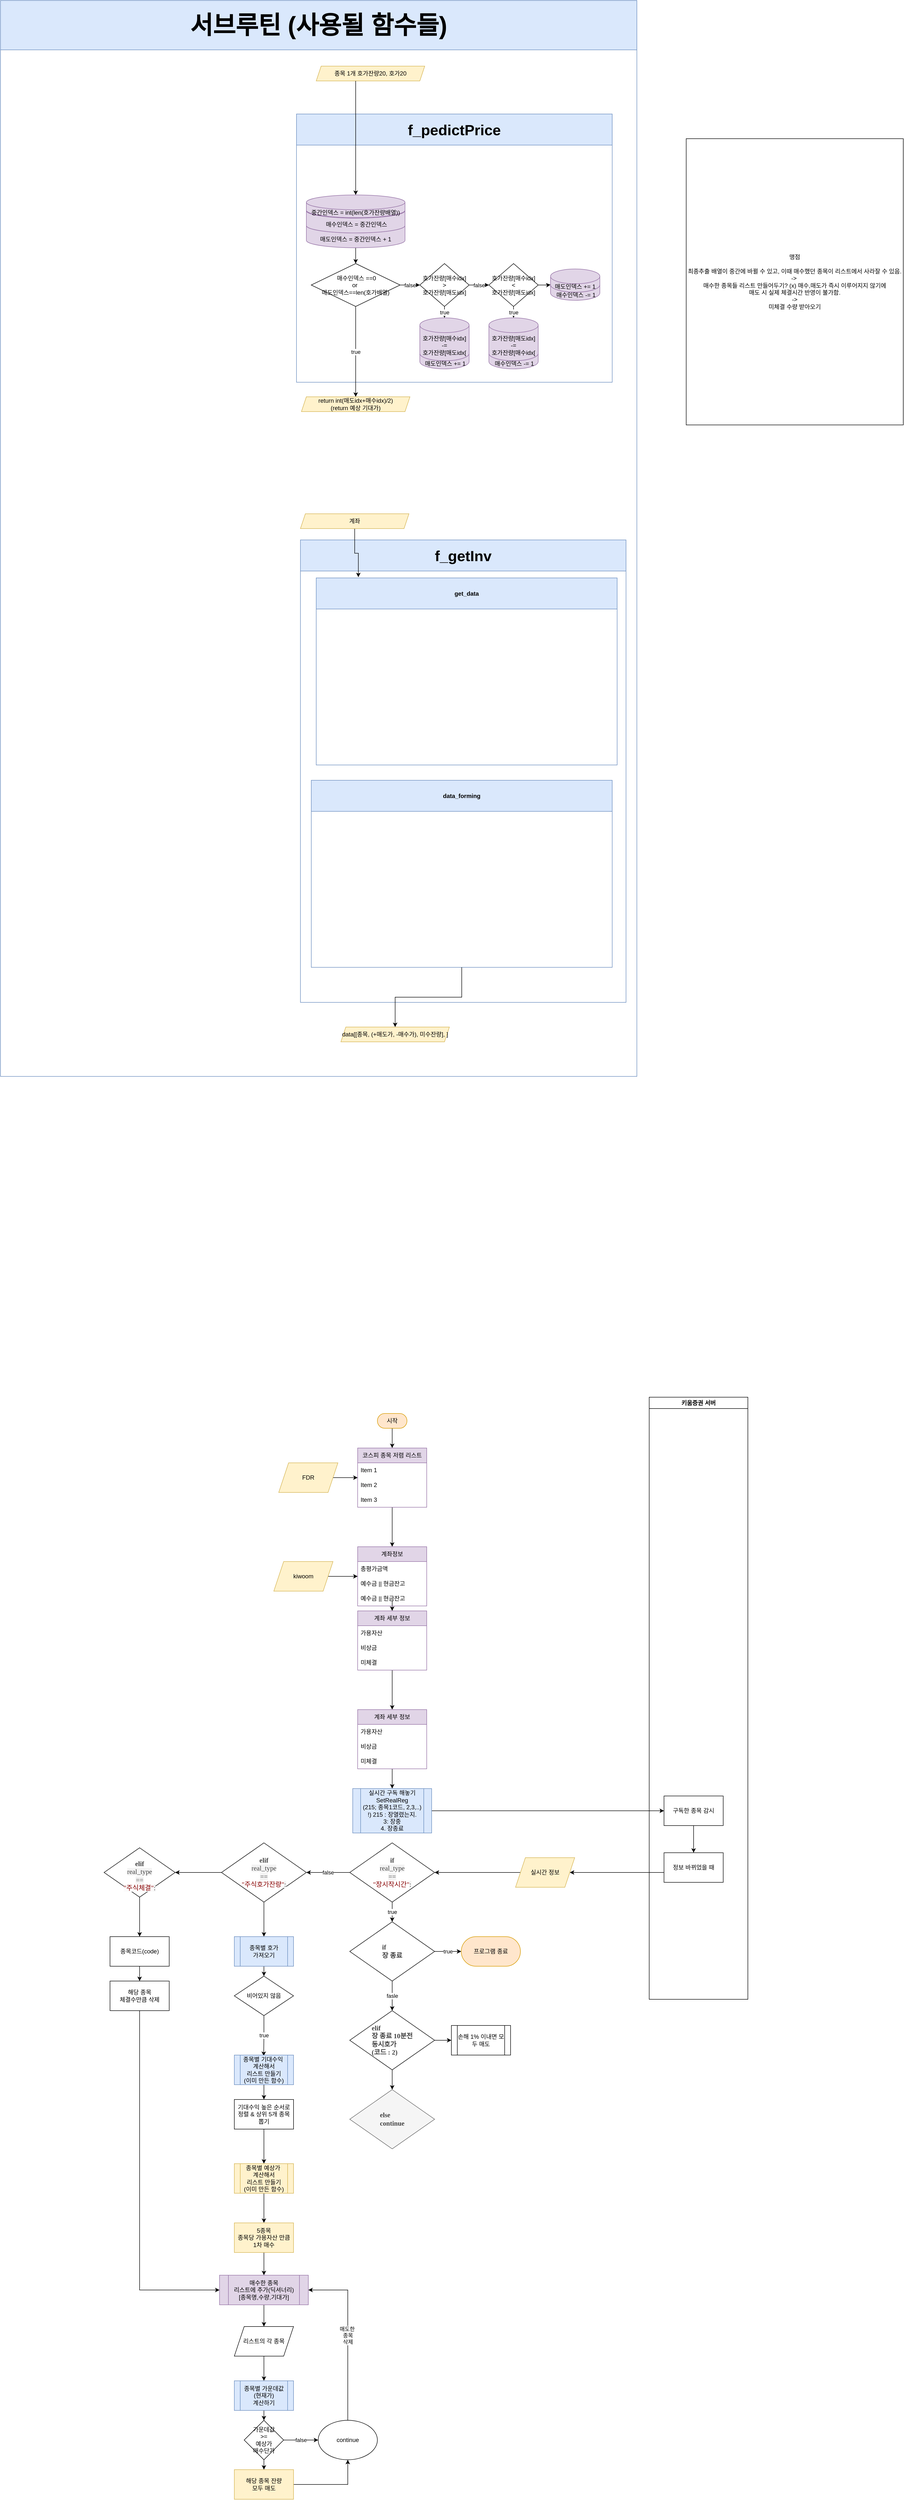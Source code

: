 <mxfile version="21.6.1" type="device">
  <diagram name="페이지-1" id="utbWHF2VJg1dGFw5Ae6Y">
    <mxGraphModel dx="1667" dy="-1373" grid="1" gridSize="10" guides="1" tooltips="1" connect="1" arrows="1" fold="1" page="1" pageScale="1" pageWidth="827" pageHeight="1169" math="0" shadow="0">
      <root>
        <mxCell id="0" />
        <mxCell id="1" parent="0" />
        <mxCell id="Zgszg1ZBBBxArAQXVR1J-1" style="edgeStyle=orthogonalEdgeStyle;rounded=0;orthogonalLoop=1;jettySize=auto;html=1;entryX=0.5;entryY=0;entryDx=0;entryDy=0;" parent="1" source="Zgszg1ZBBBxArAQXVR1J-2" target="Zgszg1ZBBBxArAQXVR1J-4" edge="1">
          <mxGeometry relative="1" as="geometry">
            <mxPoint x="854" y="6133" as="targetPoint" />
          </mxGeometry>
        </mxCell>
        <mxCell id="Zgszg1ZBBBxArAQXVR1J-2" value="시작" style="rounded=1;whiteSpace=wrap;html=1;arcSize=50;fillColor=#ffe6cc;strokeColor=#d79b00;" parent="1" vertex="1">
          <mxGeometry x="824" y="6063" width="60" height="30" as="geometry" />
        </mxCell>
        <mxCell id="Zgszg1ZBBBxArAQXVR1J-3" value="" style="edgeStyle=orthogonalEdgeStyle;rounded=0;orthogonalLoop=1;jettySize=auto;html=1;" parent="1" source="Zgszg1ZBBBxArAQXVR1J-4" target="Zgszg1ZBBBxArAQXVR1J-11" edge="1">
          <mxGeometry relative="1" as="geometry" />
        </mxCell>
        <mxCell id="Zgszg1ZBBBxArAQXVR1J-4" value="코스피 종목 저렴 리스트" style="swimlane;fontStyle=0;childLayout=stackLayout;horizontal=1;startSize=30;horizontalStack=0;resizeParent=1;resizeParentMax=0;resizeLast=0;collapsible=1;marginBottom=0;whiteSpace=wrap;html=1;fillColor=#e1d5e7;strokeColor=#9673a6;" parent="1" vertex="1">
          <mxGeometry x="784" y="6133" width="140" height="120" as="geometry" />
        </mxCell>
        <mxCell id="Zgszg1ZBBBxArAQXVR1J-5" value="Item 1" style="text;strokeColor=none;fillColor=none;align=left;verticalAlign=middle;spacingLeft=4;spacingRight=4;overflow=hidden;points=[[0,0.5],[1,0.5]];portConstraint=eastwest;rotatable=0;whiteSpace=wrap;html=1;" parent="Zgszg1ZBBBxArAQXVR1J-4" vertex="1">
          <mxGeometry y="30" width="140" height="30" as="geometry" />
        </mxCell>
        <mxCell id="Zgszg1ZBBBxArAQXVR1J-6" value="Item 2" style="text;strokeColor=none;fillColor=none;align=left;verticalAlign=middle;spacingLeft=4;spacingRight=4;overflow=hidden;points=[[0,0.5],[1,0.5]];portConstraint=eastwest;rotatable=0;whiteSpace=wrap;html=1;" parent="Zgszg1ZBBBxArAQXVR1J-4" vertex="1">
          <mxGeometry y="60" width="140" height="30" as="geometry" />
        </mxCell>
        <mxCell id="Zgszg1ZBBBxArAQXVR1J-7" value="Item 3" style="text;strokeColor=none;fillColor=none;align=left;verticalAlign=middle;spacingLeft=4;spacingRight=4;overflow=hidden;points=[[0,0.5],[1,0.5]];portConstraint=eastwest;rotatable=0;whiteSpace=wrap;html=1;" parent="Zgszg1ZBBBxArAQXVR1J-4" vertex="1">
          <mxGeometry y="90" width="140" height="30" as="geometry" />
        </mxCell>
        <mxCell id="Zgszg1ZBBBxArAQXVR1J-8" style="edgeStyle=orthogonalEdgeStyle;rounded=0;orthogonalLoop=1;jettySize=auto;html=1;" parent="1" source="Zgszg1ZBBBxArAQXVR1J-9" target="Zgszg1ZBBBxArAQXVR1J-4" edge="1">
          <mxGeometry relative="1" as="geometry" />
        </mxCell>
        <mxCell id="Zgszg1ZBBBxArAQXVR1J-9" value="FDR" style="shape=parallelogram;perimeter=parallelogramPerimeter;whiteSpace=wrap;html=1;fixedSize=1;fillColor=#fff2cc;strokeColor=#d6b656;" parent="1" vertex="1">
          <mxGeometry x="624" y="6163" width="120" height="60" as="geometry" />
        </mxCell>
        <mxCell id="Zgszg1ZBBBxArAQXVR1J-10" value="" style="edgeStyle=orthogonalEdgeStyle;rounded=0;orthogonalLoop=1;jettySize=auto;html=1;" parent="1" source="Zgszg1ZBBBxArAQXVR1J-11" target="Zgszg1ZBBBxArAQXVR1J-18" edge="1">
          <mxGeometry relative="1" as="geometry" />
        </mxCell>
        <mxCell id="Zgszg1ZBBBxArAQXVR1J-11" value="계좌정보" style="swimlane;fontStyle=0;childLayout=stackLayout;horizontal=1;startSize=30;horizontalStack=0;resizeParent=1;resizeParentMax=0;resizeLast=0;collapsible=1;marginBottom=0;whiteSpace=wrap;html=1;fillColor=#e1d5e7;strokeColor=#9673a6;" parent="1" vertex="1">
          <mxGeometry x="784" y="6333" width="140" height="120" as="geometry" />
        </mxCell>
        <mxCell id="Zgszg1ZBBBxArAQXVR1J-12" value="총평가금액" style="text;strokeColor=none;fillColor=none;align=left;verticalAlign=middle;spacingLeft=4;spacingRight=4;overflow=hidden;points=[[0,0.5],[1,0.5]];portConstraint=eastwest;rotatable=0;whiteSpace=wrap;html=1;" parent="Zgszg1ZBBBxArAQXVR1J-11" vertex="1">
          <mxGeometry y="30" width="140" height="30" as="geometry" />
        </mxCell>
        <mxCell id="Zgszg1ZBBBxArAQXVR1J-13" value="예수금 || 현금잔고" style="text;strokeColor=none;fillColor=none;align=left;verticalAlign=middle;spacingLeft=4;spacingRight=4;overflow=hidden;points=[[0,0.5],[1,0.5]];portConstraint=eastwest;rotatable=0;whiteSpace=wrap;html=1;" parent="Zgszg1ZBBBxArAQXVR1J-11" vertex="1">
          <mxGeometry y="60" width="140" height="30" as="geometry" />
        </mxCell>
        <mxCell id="Zgszg1ZBBBxArAQXVR1J-14" value="예수금 || 현금잔고" style="text;strokeColor=none;fillColor=none;align=left;verticalAlign=middle;spacingLeft=4;spacingRight=4;overflow=hidden;points=[[0,0.5],[1,0.5]];portConstraint=eastwest;rotatable=0;whiteSpace=wrap;html=1;" parent="Zgszg1ZBBBxArAQXVR1J-11" vertex="1">
          <mxGeometry y="90" width="140" height="30" as="geometry" />
        </mxCell>
        <mxCell id="Zgszg1ZBBBxArAQXVR1J-15" style="edgeStyle=orthogonalEdgeStyle;rounded=0;orthogonalLoop=1;jettySize=auto;html=1;" parent="1" source="Zgszg1ZBBBxArAQXVR1J-16" target="Zgszg1ZBBBxArAQXVR1J-11" edge="1">
          <mxGeometry relative="1" as="geometry" />
        </mxCell>
        <mxCell id="Zgszg1ZBBBxArAQXVR1J-16" value="kiwoom" style="shape=parallelogram;perimeter=parallelogramPerimeter;whiteSpace=wrap;html=1;fixedSize=1;fillColor=#fff2cc;strokeColor=#d6b656;" parent="1" vertex="1">
          <mxGeometry x="614" y="6363" width="120" height="60" as="geometry" />
        </mxCell>
        <mxCell id="Zgszg1ZBBBxArAQXVR1J-17" value="" style="edgeStyle=orthogonalEdgeStyle;rounded=0;orthogonalLoop=1;jettySize=auto;html=1;" parent="1" source="Zgszg1ZBBBxArAQXVR1J-18" target="Zgszg1ZBBBxArAQXVR1J-23" edge="1">
          <mxGeometry relative="1" as="geometry" />
        </mxCell>
        <mxCell id="Zgszg1ZBBBxArAQXVR1J-18" value="계좌 세부 정보" style="swimlane;fontStyle=0;childLayout=stackLayout;horizontal=1;startSize=30;horizontalStack=0;resizeParent=1;resizeParentMax=0;resizeLast=0;collapsible=1;marginBottom=0;whiteSpace=wrap;html=1;fillColor=#e1d5e7;strokeColor=#9673a6;" parent="1" vertex="1">
          <mxGeometry x="784" y="6463" width="140" height="120" as="geometry" />
        </mxCell>
        <mxCell id="Zgszg1ZBBBxArAQXVR1J-19" value="가용자산" style="text;strokeColor=none;fillColor=none;align=left;verticalAlign=middle;spacingLeft=4;spacingRight=4;overflow=hidden;points=[[0,0.5],[1,0.5]];portConstraint=eastwest;rotatable=0;whiteSpace=wrap;html=1;" parent="Zgszg1ZBBBxArAQXVR1J-18" vertex="1">
          <mxGeometry y="30" width="140" height="30" as="geometry" />
        </mxCell>
        <mxCell id="Zgszg1ZBBBxArAQXVR1J-20" value="비상금" style="text;strokeColor=none;fillColor=none;align=left;verticalAlign=middle;spacingLeft=4;spacingRight=4;overflow=hidden;points=[[0,0.5],[1,0.5]];portConstraint=eastwest;rotatable=0;whiteSpace=wrap;html=1;" parent="Zgszg1ZBBBxArAQXVR1J-18" vertex="1">
          <mxGeometry y="60" width="140" height="30" as="geometry" />
        </mxCell>
        <mxCell id="Zgszg1ZBBBxArAQXVR1J-21" value="미체결" style="text;strokeColor=none;fillColor=none;align=left;verticalAlign=middle;spacingLeft=4;spacingRight=4;overflow=hidden;points=[[0,0.5],[1,0.5]];portConstraint=eastwest;rotatable=0;whiteSpace=wrap;html=1;" parent="Zgszg1ZBBBxArAQXVR1J-18" vertex="1">
          <mxGeometry y="90" width="140" height="30" as="geometry" />
        </mxCell>
        <mxCell id="Zgszg1ZBBBxArAQXVR1J-22" style="edgeStyle=orthogonalEdgeStyle;rounded=0;orthogonalLoop=1;jettySize=auto;html=1;entryX=0.5;entryY=0;entryDx=0;entryDy=0;" parent="1" source="Zgszg1ZBBBxArAQXVR1J-23" target="Zgszg1ZBBBxArAQXVR1J-29" edge="1">
          <mxGeometry relative="1" as="geometry">
            <mxPoint x="854" y="6823" as="targetPoint" />
          </mxGeometry>
        </mxCell>
        <mxCell id="Zgszg1ZBBBxArAQXVR1J-23" value="계좌 세부 정보" style="swimlane;fontStyle=0;childLayout=stackLayout;horizontal=1;startSize=30;horizontalStack=0;resizeParent=1;resizeParentMax=0;resizeLast=0;collapsible=1;marginBottom=0;whiteSpace=wrap;html=1;fillColor=#e1d5e7;strokeColor=#9673a6;" parent="1" vertex="1">
          <mxGeometry x="784" y="6663" width="140" height="120" as="geometry" />
        </mxCell>
        <mxCell id="Zgszg1ZBBBxArAQXVR1J-24" value="가용자산" style="text;strokeColor=none;fillColor=none;align=left;verticalAlign=middle;spacingLeft=4;spacingRight=4;overflow=hidden;points=[[0,0.5],[1,0.5]];portConstraint=eastwest;rotatable=0;whiteSpace=wrap;html=1;" parent="Zgszg1ZBBBxArAQXVR1J-23" vertex="1">
          <mxGeometry y="30" width="140" height="30" as="geometry" />
        </mxCell>
        <mxCell id="Zgszg1ZBBBxArAQXVR1J-25" value="비상금" style="text;strokeColor=none;fillColor=none;align=left;verticalAlign=middle;spacingLeft=4;spacingRight=4;overflow=hidden;points=[[0,0.5],[1,0.5]];portConstraint=eastwest;rotatable=0;whiteSpace=wrap;html=1;" parent="Zgszg1ZBBBxArAQXVR1J-23" vertex="1">
          <mxGeometry y="60" width="140" height="30" as="geometry" />
        </mxCell>
        <mxCell id="Zgszg1ZBBBxArAQXVR1J-26" value="미체결" style="text;strokeColor=none;fillColor=none;align=left;verticalAlign=middle;spacingLeft=4;spacingRight=4;overflow=hidden;points=[[0,0.5],[1,0.5]];portConstraint=eastwest;rotatable=0;whiteSpace=wrap;html=1;" parent="Zgszg1ZBBBxArAQXVR1J-23" vertex="1">
          <mxGeometry y="90" width="140" height="30" as="geometry" />
        </mxCell>
        <mxCell id="Zgszg1ZBBBxArAQXVR1J-28" style="edgeStyle=orthogonalEdgeStyle;rounded=0;orthogonalLoop=1;jettySize=auto;html=1;entryX=0;entryY=0.5;entryDx=0;entryDy=0;" parent="1" source="Zgszg1ZBBBxArAQXVR1J-29" target="Zgszg1ZBBBxArAQXVR1J-37" edge="1">
          <mxGeometry relative="1" as="geometry" />
        </mxCell>
        <mxCell id="Zgszg1ZBBBxArAQXVR1J-29" value="실시간 구독 해놓기&lt;br&gt;SetRealReg&lt;br&gt;(215; 종목1코드, 2,3,..)&lt;br&gt;!) 215 : 장열렸는지.&lt;br&gt;3: 장중&lt;br&gt;4. 장종료" style="shape=process;whiteSpace=wrap;html=1;backgroundOutline=1;fillColor=#dae8fc;strokeColor=#6c8ebf;" parent="1" vertex="1">
          <mxGeometry x="774" y="6823" width="160" height="90" as="geometry" />
        </mxCell>
        <mxCell id="Zgszg1ZBBBxArAQXVR1J-30" value="false" style="edgeStyle=orthogonalEdgeStyle;rounded=0;orthogonalLoop=1;jettySize=auto;html=1;" parent="1" source="Zgszg1ZBBBxArAQXVR1J-32" target="Zgszg1ZBBBxArAQXVR1J-35" edge="1">
          <mxGeometry relative="1" as="geometry">
            <mxPoint x="854" y="7113" as="targetPoint" />
          </mxGeometry>
        </mxCell>
        <mxCell id="Zgszg1ZBBBxArAQXVR1J-31" value="true" style="edgeStyle=orthogonalEdgeStyle;rounded=0;orthogonalLoop=1;jettySize=auto;html=1;" parent="1" source="Zgszg1ZBBBxArAQXVR1J-32" target="Zgszg1ZBBBxArAQXVR1J-50" edge="1">
          <mxGeometry relative="1" as="geometry">
            <mxPoint x="854.0" y="7123" as="targetPoint" />
          </mxGeometry>
        </mxCell>
        <mxCell id="Zgszg1ZBBBxArAQXVR1J-32" value=" &lt;span style=&quot;box-sizing: border-box; font-size: 13.6px; font-weight: 700; color: rgb(68, 68, 68); font-family: &amp;quot;SF Mono&amp;quot;, Consolas, Menlo; font-variant-ligatures: common-ligatures; text-align: start;&quot; class=&quot;hljs-keyword&quot;&gt;if&lt;/span&gt;&lt;span style=&quot;color: rgb(68, 68, 68); font-family: &amp;quot;SF Mono&amp;quot;, Consolas, Menlo; font-size: 13.6px; font-variant-ligatures: common-ligatures; text-align: start; background-color: rgb(243, 243, 243);&quot;&gt; &lt;br&gt;real_type &lt;br&gt;== &lt;br&gt;&lt;/span&gt;&lt;span style=&quot;box-sizing: border-box; font-size: 13.6px; color: rgb(136, 0, 0); font-family: &amp;quot;SF Mono&amp;quot;, Consolas, Menlo; font-variant-ligatures: common-ligatures; text-align: start;&quot; class=&quot;hljs-string&quot;&gt;&quot;장시작시간&quot;&lt;/span&gt;&lt;span style=&quot;color: rgb(68, 68, 68); font-family: &amp;quot;SF Mono&amp;quot;, Consolas, Menlo; font-size: 13.6px; font-variant-ligatures: common-ligatures; text-align: start; background-color: rgb(243, 243, 243);&quot;&gt;:&lt;/span&gt;" style="rhombus;whiteSpace=wrap;html=1;" parent="1" vertex="1">
          <mxGeometry x="768" y="6933" width="172" height="120" as="geometry" />
        </mxCell>
        <mxCell id="Zgszg1ZBBBxArAQXVR1J-33" style="edgeStyle=orthogonalEdgeStyle;rounded=0;orthogonalLoop=1;jettySize=auto;html=1;" parent="1" source="Zgszg1ZBBBxArAQXVR1J-35" target="Zgszg1ZBBBxArAQXVR1J-43" edge="1">
          <mxGeometry relative="1" as="geometry">
            <mxPoint x="594.0" y="7123" as="targetPoint" />
          </mxGeometry>
        </mxCell>
        <mxCell id="Zgszg1ZBBBxArAQXVR1J-34" value="" style="edgeStyle=orthogonalEdgeStyle;rounded=0;orthogonalLoop=1;jettySize=auto;html=1;" parent="1" source="Zgszg1ZBBBxArAQXVR1J-35" target="Zgszg1ZBBBxArAQXVR1J-64" edge="1">
          <mxGeometry relative="1" as="geometry" />
        </mxCell>
        <mxCell id="Zgszg1ZBBBxArAQXVR1J-35" value=" &lt;span style=&quot;box-sizing: border-box; font-size: 13.6px; font-weight: 700; color: rgb(68, 68, 68); font-family: &amp;quot;SF Mono&amp;quot;, Consolas, Menlo; font-variant-ligatures: common-ligatures; text-align: start;&quot; class=&quot;hljs-keyword&quot;&gt;elif&lt;/span&gt;&lt;span style=&quot;color: rgb(68, 68, 68); font-family: &amp;quot;SF Mono&amp;quot;, Consolas, Menlo; font-size: 13.6px; font-variant-ligatures: common-ligatures; text-align: start; background-color: rgb(243, 243, 243);&quot;&gt; &lt;br&gt;real_type &lt;br&gt;== &lt;br&gt;&lt;/span&gt;&lt;span style=&quot;box-sizing: border-box; font-size: 13.6px; color: rgb(136, 0, 0); font-family: &amp;quot;SF Mono&amp;quot;, Consolas, Menlo; font-variant-ligatures: common-ligatures; text-align: start;&quot; class=&quot;hljs-string&quot;&gt;&quot;주식호가잔량&quot;&lt;/span&gt;&lt;span style=&quot;color: rgb(68, 68, 68); font-family: &amp;quot;SF Mono&amp;quot;, Consolas, Menlo; font-size: 13.6px; font-variant-ligatures: common-ligatures; text-align: start; background-color: rgb(243, 243, 243);&quot;&gt;:&lt;/span&gt;" style="rhombus;whiteSpace=wrap;html=1;" parent="1" vertex="1">
          <mxGeometry x="508" y="6933" width="172" height="120" as="geometry" />
        </mxCell>
        <mxCell id="Zgszg1ZBBBxArAQXVR1J-36" value="키움증권 서버" style="swimlane;whiteSpace=wrap;html=1;" parent="1" vertex="1">
          <mxGeometry x="1375" y="6030" width="200" height="1220" as="geometry" />
        </mxCell>
        <mxCell id="uyq-H-y-UHTXnS3elHtI-1" style="edgeStyle=orthogonalEdgeStyle;rounded=0;orthogonalLoop=1;jettySize=auto;html=1;entryX=0.5;entryY=0;entryDx=0;entryDy=0;" edge="1" parent="Zgszg1ZBBBxArAQXVR1J-36" source="Zgszg1ZBBBxArAQXVR1J-37" target="Zgszg1ZBBBxArAQXVR1J-38">
          <mxGeometry relative="1" as="geometry" />
        </mxCell>
        <mxCell id="Zgszg1ZBBBxArAQXVR1J-37" value="구독한 종목 감시" style="rounded=0;whiteSpace=wrap;html=1;" parent="Zgszg1ZBBBxArAQXVR1J-36" vertex="1">
          <mxGeometry x="30" y="808" width="120" height="60" as="geometry" />
        </mxCell>
        <mxCell id="Zgszg1ZBBBxArAQXVR1J-38" value="정보 바뀌었을 때" style="rounded=0;whiteSpace=wrap;html=1;" parent="Zgszg1ZBBBxArAQXVR1J-36" vertex="1">
          <mxGeometry x="30" y="923" width="120" height="60" as="geometry" />
        </mxCell>
        <mxCell id="Zgszg1ZBBBxArAQXVR1J-39" style="edgeStyle=orthogonalEdgeStyle;rounded=0;orthogonalLoop=1;jettySize=auto;html=1;" parent="1" source="Zgszg1ZBBBxArAQXVR1J-40" target="Zgszg1ZBBBxArAQXVR1J-32" edge="1">
          <mxGeometry relative="1" as="geometry" />
        </mxCell>
        <mxCell id="Zgszg1ZBBBxArAQXVR1J-40" value="실시간 정보" style="shape=parallelogram;perimeter=parallelogramPerimeter;whiteSpace=wrap;html=1;fixedSize=1;fillColor=#fff2cc;strokeColor=#d6b656;" parent="1" vertex="1">
          <mxGeometry x="1104" y="6963" width="120" height="60" as="geometry" />
        </mxCell>
        <mxCell id="Zgszg1ZBBBxArAQXVR1J-41" style="edgeStyle=orthogonalEdgeStyle;rounded=0;orthogonalLoop=1;jettySize=auto;html=1;entryX=1;entryY=0.5;entryDx=0;entryDy=0;" parent="1" source="Zgszg1ZBBBxArAQXVR1J-38" target="Zgszg1ZBBBxArAQXVR1J-40" edge="1">
          <mxGeometry relative="1" as="geometry">
            <Array as="points">
              <mxPoint x="1264" y="6993" />
              <mxPoint x="1264" y="6993" />
            </Array>
          </mxGeometry>
        </mxCell>
        <mxCell id="Zgszg1ZBBBxArAQXVR1J-42" style="edgeStyle=orthogonalEdgeStyle;rounded=0;orthogonalLoop=1;jettySize=auto;html=1;" parent="1" source="Zgszg1ZBBBxArAQXVR1J-43" target="Zgszg1ZBBBxArAQXVR1J-45" edge="1">
          <mxGeometry relative="1" as="geometry">
            <mxPoint x="594.0" y="7233" as="targetPoint" />
          </mxGeometry>
        </mxCell>
        <mxCell id="Zgszg1ZBBBxArAQXVR1J-43" value="종목별 호가 &lt;br&gt;가져오기" style="shape=process;whiteSpace=wrap;html=1;backgroundOutline=1;fillColor=#dae8fc;strokeColor=#6c8ebf;" parent="1" vertex="1">
          <mxGeometry x="534" y="7123" width="120" height="60" as="geometry" />
        </mxCell>
        <mxCell id="Zgszg1ZBBBxArAQXVR1J-44" value="true" style="edgeStyle=orthogonalEdgeStyle;rounded=0;orthogonalLoop=1;jettySize=auto;html=1;entryX=0.496;entryY=0.03;entryDx=0;entryDy=0;entryPerimeter=0;" parent="1" source="Zgszg1ZBBBxArAQXVR1J-45" target="Zgszg1ZBBBxArAQXVR1J-47" edge="1">
          <mxGeometry relative="1" as="geometry">
            <mxPoint x="594" y="7353" as="targetPoint" />
          </mxGeometry>
        </mxCell>
        <mxCell id="Zgszg1ZBBBxArAQXVR1J-45" value="비어있지 않음" style="rhombus;whiteSpace=wrap;html=1;" parent="1" vertex="1">
          <mxGeometry x="534" y="7203" width="120" height="80" as="geometry" />
        </mxCell>
        <mxCell id="Zgszg1ZBBBxArAQXVR1J-46" value="" style="edgeStyle=orthogonalEdgeStyle;rounded=0;orthogonalLoop=1;jettySize=auto;html=1;" parent="1" source="Zgszg1ZBBBxArAQXVR1J-47" target="Zgszg1ZBBBxArAQXVR1J-56" edge="1">
          <mxGeometry relative="1" as="geometry" />
        </mxCell>
        <mxCell id="Zgszg1ZBBBxArAQXVR1J-47" value="종목별 기대수익&amp;nbsp;&lt;br&gt;계산해서&lt;br&gt;리스트 만들기&lt;br&gt;(이미 만든 함수)" style="shape=process;whiteSpace=wrap;html=1;backgroundOutline=1;fillColor=#dae8fc;strokeColor=#6c8ebf;" parent="1" vertex="1">
          <mxGeometry x="534" y="7363" width="120" height="60" as="geometry" />
        </mxCell>
        <mxCell id="Zgszg1ZBBBxArAQXVR1J-48" value="fasle" style="edgeStyle=orthogonalEdgeStyle;rounded=0;orthogonalLoop=1;jettySize=auto;html=1;entryX=0.5;entryY=0;entryDx=0;entryDy=0;" parent="1" source="Zgszg1ZBBBxArAQXVR1J-50" target="Zgszg1ZBBBxArAQXVR1J-53" edge="1">
          <mxGeometry x="-0.01" relative="1" as="geometry">
            <mxPoint x="854.0" y="7263" as="targetPoint" />
            <mxPoint as="offset" />
          </mxGeometry>
        </mxCell>
        <mxCell id="Zgszg1ZBBBxArAQXVR1J-49" value="true" style="edgeStyle=orthogonalEdgeStyle;rounded=0;orthogonalLoop=1;jettySize=auto;html=1;" parent="1" source="Zgszg1ZBBBxArAQXVR1J-50" target="Zgszg1ZBBBxArAQXVR1J-76" edge="1">
          <mxGeometry relative="1" as="geometry">
            <mxPoint x="974" y="7153.029" as="targetPoint" />
          </mxGeometry>
        </mxCell>
        <mxCell id="Zgszg1ZBBBxArAQXVR1J-50" value="&lt;div style=&quot;text-align: start;&quot;&gt;&lt;span style=&quot;background-color: initial; font-size: 13.6px; font-variant-ligatures: common-ligatures;&quot;&gt;&lt;font face=&quot;SF Mono, Consolas, Menlo&quot; color=&quot;#444444&quot;&gt;&lt;b&gt;if&lt;/b&gt;&lt;/font&gt;&lt;/span&gt;&lt;/div&gt;&lt;div style=&quot;text-align: start;&quot;&gt;&lt;span style=&quot;background-color: initial; font-size: 13.6px; font-variant-ligatures: common-ligatures;&quot;&gt;&lt;font face=&quot;SF Mono, Consolas, Menlo&quot; color=&quot;#444444&quot;&gt;&lt;b&gt;장 종료&lt;/b&gt;&lt;/font&gt;&lt;/span&gt;&lt;/div&gt;" style="rhombus;whiteSpace=wrap;html=1;" parent="1" vertex="1">
          <mxGeometry x="768" y="7093" width="172" height="120" as="geometry" />
        </mxCell>
        <mxCell id="Zgszg1ZBBBxArAQXVR1J-51" value="" style="edgeStyle=orthogonalEdgeStyle;rounded=0;orthogonalLoop=1;jettySize=auto;html=1;" parent="1" source="Zgszg1ZBBBxArAQXVR1J-53" target="Zgszg1ZBBBxArAQXVR1J-54" edge="1">
          <mxGeometry relative="1" as="geometry" />
        </mxCell>
        <mxCell id="Zgszg1ZBBBxArAQXVR1J-52" style="edgeStyle=orthogonalEdgeStyle;rounded=0;orthogonalLoop=1;jettySize=auto;html=1;entryX=0.5;entryY=0;entryDx=0;entryDy=0;" parent="1" source="Zgszg1ZBBBxArAQXVR1J-53" target="Zgszg1ZBBBxArAQXVR1J-81" edge="1">
          <mxGeometry relative="1" as="geometry" />
        </mxCell>
        <mxCell id="Zgszg1ZBBBxArAQXVR1J-53" value="&lt;div style=&quot;text-align: start;&quot;&gt;&lt;font face=&quot;SF Mono, Consolas, Menlo&quot; color=&quot;#444444&quot;&gt;&lt;span style=&quot;font-size: 13.6px; font-variant-ligatures: common-ligatures;&quot;&gt;&lt;b&gt;elif&lt;/b&gt;&lt;/span&gt;&lt;/font&gt;&lt;/div&gt;&lt;div style=&quot;text-align: start;&quot;&gt;&lt;span style=&quot;background-color: initial; font-size: 13.6px; font-variant-ligatures: common-ligatures;&quot;&gt;&lt;font face=&quot;SF Mono, Consolas, Menlo&quot; color=&quot;#444444&quot;&gt;&lt;b&gt;장 종료 10분전&lt;/b&gt;&lt;/font&gt;&lt;/span&gt;&lt;/div&gt;&lt;div style=&quot;text-align: start;&quot;&gt;&lt;span style=&quot;background-color: initial; font-size: 13.6px; font-variant-ligatures: common-ligatures;&quot;&gt;&lt;font face=&quot;SF Mono, Consolas, Menlo&quot; color=&quot;#444444&quot;&gt;&lt;b&gt;동시호가&lt;/b&gt;&lt;/font&gt;&lt;/span&gt;&lt;/div&gt;&lt;div style=&quot;text-align: start;&quot;&gt;&lt;span style=&quot;background-color: initial; font-size: 13.6px; font-variant-ligatures: common-ligatures;&quot;&gt;&lt;font face=&quot;SF Mono, Consolas, Menlo&quot; color=&quot;#444444&quot;&gt;&lt;b&gt;(코드 : 2)&lt;/b&gt;&lt;/font&gt;&lt;/span&gt;&lt;/div&gt;" style="rhombus;whiteSpace=wrap;html=1;" parent="1" vertex="1">
          <mxGeometry x="768" y="7273" width="172" height="120" as="geometry" />
        </mxCell>
        <mxCell id="Zgszg1ZBBBxArAQXVR1J-54" value="손해 1% 이내면 모두 매도" style="shape=process;whiteSpace=wrap;html=1;backgroundOutline=1;" parent="1" vertex="1">
          <mxGeometry x="974" y="7303" width="120" height="60" as="geometry" />
        </mxCell>
        <mxCell id="Zgszg1ZBBBxArAQXVR1J-55" style="edgeStyle=orthogonalEdgeStyle;rounded=0;orthogonalLoop=1;jettySize=auto;html=1;entryX=0.5;entryY=0;entryDx=0;entryDy=0;" parent="1" source="Zgszg1ZBBBxArAQXVR1J-56" target="Zgszg1ZBBBxArAQXVR1J-58" edge="1">
          <mxGeometry relative="1" as="geometry">
            <mxPoint x="334" y="7373" as="targetPoint" />
            <Array as="points" />
          </mxGeometry>
        </mxCell>
        <mxCell id="Zgszg1ZBBBxArAQXVR1J-56" value="기대수익 높은 순서로&lt;br&gt;정렬 &amp;amp; 상위 5개 종목 뽑기" style="whiteSpace=wrap;html=1;" parent="1" vertex="1">
          <mxGeometry x="534" y="7453" width="120" height="60" as="geometry" />
        </mxCell>
        <mxCell id="Zgszg1ZBBBxArAQXVR1J-57" style="edgeStyle=orthogonalEdgeStyle;rounded=0;orthogonalLoop=1;jettySize=auto;html=1;entryX=0.5;entryY=0;entryDx=0;entryDy=0;" parent="1" source="Zgszg1ZBBBxArAQXVR1J-58" target="Zgszg1ZBBBxArAQXVR1J-60" edge="1">
          <mxGeometry relative="1" as="geometry">
            <mxPoint x="294" y="7303" as="targetPoint" />
            <Array as="points" />
          </mxGeometry>
        </mxCell>
        <mxCell id="Zgszg1ZBBBxArAQXVR1J-58" value="종목별 예상가&amp;nbsp;&lt;br&gt;계산해서&lt;br&gt;리스트 만들기&lt;br&gt;(이미 만든 함수)" style="shape=process;whiteSpace=wrap;html=1;backgroundOutline=1;fillColor=#fff2cc;strokeColor=#d6b656;" parent="1" vertex="1">
          <mxGeometry x="534" y="7583" width="120" height="60" as="geometry" />
        </mxCell>
        <mxCell id="Zgszg1ZBBBxArAQXVR1J-59" style="edgeStyle=orthogonalEdgeStyle;rounded=0;orthogonalLoop=1;jettySize=auto;html=1;entryX=0.5;entryY=0;entryDx=0;entryDy=0;" parent="1" source="Zgszg1ZBBBxArAQXVR1J-60" target="Zgszg1ZBBBxArAQXVR1J-62" edge="1">
          <mxGeometry relative="1" as="geometry">
            <mxPoint x="284" y="7193" as="targetPoint" />
          </mxGeometry>
        </mxCell>
        <mxCell id="Zgszg1ZBBBxArAQXVR1J-60" value="5종목&lt;br&gt;종목당 가용자산 만큼&lt;br&gt;1차 매수" style="rounded=0;whiteSpace=wrap;html=1;fillColor=#fff2cc;strokeColor=#d6b656;" parent="1" vertex="1">
          <mxGeometry x="534" y="7703" width="120" height="60" as="geometry" />
        </mxCell>
        <mxCell id="Zgszg1ZBBBxArAQXVR1J-61" style="edgeStyle=orthogonalEdgeStyle;rounded=0;orthogonalLoop=1;jettySize=auto;html=1;" parent="1" source="Zgszg1ZBBBxArAQXVR1J-62" target="Zgszg1ZBBBxArAQXVR1J-78" edge="1">
          <mxGeometry relative="1" as="geometry">
            <mxPoint x="594.0" y="7933" as="targetPoint" />
          </mxGeometry>
        </mxCell>
        <mxCell id="Zgszg1ZBBBxArAQXVR1J-62" value="매수한 종목 &lt;br&gt;리스트에 추가(딕셔너리)&lt;br&gt;[종목명,수량,기대가]" style="shape=process;whiteSpace=wrap;html=1;backgroundOutline=1;fillColor=#e1d5e7;strokeColor=#9673a6;" parent="1" vertex="1">
          <mxGeometry x="504" y="7809" width="180" height="60" as="geometry" />
        </mxCell>
        <mxCell id="Zgszg1ZBBBxArAQXVR1J-63" style="edgeStyle=orthogonalEdgeStyle;rounded=0;orthogonalLoop=1;jettySize=auto;html=1;" parent="1" source="Zgszg1ZBBBxArAQXVR1J-64" edge="1">
          <mxGeometry relative="1" as="geometry">
            <mxPoint x="342" y="7123" as="targetPoint" />
          </mxGeometry>
        </mxCell>
        <mxCell id="Zgszg1ZBBBxArAQXVR1J-64" value="&lt;br&gt;&lt;span style=&quot;border-color: var(--border-color); font-style: normal; font-variant-caps: normal; letter-spacing: normal; orphans: 2; text-indent: 0px; text-transform: none; widows: 2; word-spacing: 0px; -webkit-text-stroke-width: 0px; background-color: rgb(251, 251, 251); text-decoration-thickness: initial; text-decoration-style: initial; text-decoration-color: initial; box-sizing: border-box; font-size: 13.6px; font-weight: 700; color: rgb(68, 68, 68); font-family: &amp;quot;SF Mono&amp;quot;, Consolas, Menlo; font-variant-ligatures: common-ligatures; text-align: start;&quot; class=&quot;hljs-keyword&quot;&gt;elif&lt;/span&gt;&lt;span style=&quot;border-color: var(--border-color); font-style: normal; font-variant-caps: normal; font-weight: 400; letter-spacing: normal; orphans: 2; text-indent: 0px; text-transform: none; widows: 2; word-spacing: 0px; -webkit-text-stroke-width: 0px; text-decoration-thickness: initial; text-decoration-style: initial; text-decoration-color: initial; color: rgb(68, 68, 68); font-family: &amp;quot;SF Mono&amp;quot;, Consolas, Menlo; font-size: 13.6px; font-variant-ligatures: common-ligatures; text-align: start; background-color: rgb(243, 243, 243);&quot;&gt;&lt;br style=&quot;border-color: var(--border-color);&quot;&gt;real_type&lt;br style=&quot;border-color: var(--border-color);&quot;&gt;==&lt;br style=&quot;border-color: var(--border-color);&quot;&gt;&lt;/span&gt;&lt;span style=&quot;border-color: var(--border-color); font-style: normal; font-variant-caps: normal; font-weight: 400; letter-spacing: normal; orphans: 2; text-indent: 0px; text-transform: none; widows: 2; word-spacing: 0px; -webkit-text-stroke-width: 0px; background-color: rgb(251, 251, 251); text-decoration-thickness: initial; text-decoration-style: initial; text-decoration-color: initial; box-sizing: border-box; font-size: 13.6px; color: rgb(136, 0, 0); font-family: &amp;quot;SF Mono&amp;quot;, Consolas, Menlo; font-variant-ligatures: common-ligatures; text-align: start;&quot; class=&quot;hljs-string&quot;&gt;&quot;주식체결&quot;&lt;/span&gt;&lt;span style=&quot;border-color: var(--border-color); font-style: normal; font-variant-caps: normal; font-weight: 400; letter-spacing: normal; orphans: 2; text-indent: 0px; text-transform: none; widows: 2; word-spacing: 0px; -webkit-text-stroke-width: 0px; text-decoration-thickness: initial; text-decoration-style: initial; text-decoration-color: initial; color: rgb(68, 68, 68); font-family: &amp;quot;SF Mono&amp;quot;, Consolas, Menlo; font-size: 13.6px; font-variant-ligatures: common-ligatures; text-align: start; background-color: rgb(243, 243, 243);&quot;&gt;:&lt;/span&gt;&lt;br&gt;" style="rhombus;whiteSpace=wrap;html=1;" parent="1" vertex="1">
          <mxGeometry x="270" y="6943" width="144" height="100" as="geometry" />
        </mxCell>
        <mxCell id="Zgszg1ZBBBxArAQXVR1J-65" style="edgeStyle=orthogonalEdgeStyle;rounded=0;orthogonalLoop=1;jettySize=auto;html=1;entryX=0.5;entryY=0;entryDx=0;entryDy=0;" parent="1" source="Zgszg1ZBBBxArAQXVR1J-66" target="Zgszg1ZBBBxArAQXVR1J-68" edge="1">
          <mxGeometry relative="1" as="geometry">
            <mxPoint x="342" y="7283.0" as="targetPoint" />
          </mxGeometry>
        </mxCell>
        <mxCell id="Zgszg1ZBBBxArAQXVR1J-66" value="종목코드(code)" style="rounded=0;whiteSpace=wrap;html=1;" parent="1" vertex="1">
          <mxGeometry x="282" y="7123" width="120" height="60" as="geometry" />
        </mxCell>
        <mxCell id="Zgszg1ZBBBxArAQXVR1J-67" style="edgeStyle=orthogonalEdgeStyle;rounded=0;orthogonalLoop=1;jettySize=auto;html=1;entryX=0;entryY=0.5;entryDx=0;entryDy=0;" parent="1" source="Zgszg1ZBBBxArAQXVR1J-68" target="Zgszg1ZBBBxArAQXVR1J-62" edge="1">
          <mxGeometry relative="1" as="geometry">
            <Array as="points">
              <mxPoint x="342" y="7839" />
            </Array>
          </mxGeometry>
        </mxCell>
        <mxCell id="Zgszg1ZBBBxArAQXVR1J-68" value="해당 종목&lt;br&gt;체결수만큼 삭제" style="rounded=0;whiteSpace=wrap;html=1;" parent="1" vertex="1">
          <mxGeometry x="282" y="7213" width="120" height="60" as="geometry" />
        </mxCell>
        <mxCell id="Zgszg1ZBBBxArAQXVR1J-69" style="edgeStyle=orthogonalEdgeStyle;rounded=0;orthogonalLoop=1;jettySize=auto;html=1;" parent="1" source="Zgszg1ZBBBxArAQXVR1J-70" target="Zgszg1ZBBBxArAQXVR1J-73" edge="1">
          <mxGeometry relative="1" as="geometry">
            <mxPoint x="594" y="8053" as="targetPoint" />
          </mxGeometry>
        </mxCell>
        <mxCell id="Zgszg1ZBBBxArAQXVR1J-70" value="종목별 가운데값(현재가)&lt;br&gt;계산하기" style="shape=process;whiteSpace=wrap;html=1;backgroundOutline=1;fillColor=#dae8fc;strokeColor=#6c8ebf;" parent="1" vertex="1">
          <mxGeometry x="534" y="8023" width="120" height="60" as="geometry" />
        </mxCell>
        <mxCell id="Zgszg1ZBBBxArAQXVR1J-71" style="edgeStyle=orthogonalEdgeStyle;rounded=0;orthogonalLoop=1;jettySize=auto;html=1;entryX=0.5;entryY=0;entryDx=0;entryDy=0;" parent="1" source="Zgszg1ZBBBxArAQXVR1J-73" target="Zgszg1ZBBBxArAQXVR1J-75" edge="1">
          <mxGeometry relative="1" as="geometry">
            <mxPoint x="594" y="8163" as="targetPoint" />
            <Array as="points" />
          </mxGeometry>
        </mxCell>
        <mxCell id="Zgszg1ZBBBxArAQXVR1J-72" value="false" style="edgeStyle=orthogonalEdgeStyle;rounded=0;orthogonalLoop=1;jettySize=auto;html=1;entryX=0;entryY=0.5;entryDx=0;entryDy=0;" parent="1" source="Zgszg1ZBBBxArAQXVR1J-73" target="Zgszg1ZBBBxArAQXVR1J-80" edge="1">
          <mxGeometry relative="1" as="geometry">
            <mxPoint x="704.0" y="8143" as="targetPoint" />
          </mxGeometry>
        </mxCell>
        <mxCell id="Zgszg1ZBBBxArAQXVR1J-73" value="가운데값&lt;br&gt;&amp;gt;=&lt;br&gt;예상가&lt;br&gt;매수단가" style="rhombus;whiteSpace=wrap;html=1;" parent="1" vertex="1">
          <mxGeometry x="554" y="8103" width="80" height="80" as="geometry" />
        </mxCell>
        <mxCell id="Zgszg1ZBBBxArAQXVR1J-74" style="edgeStyle=orthogonalEdgeStyle;rounded=0;orthogonalLoop=1;jettySize=auto;html=1;" parent="1" source="Zgszg1ZBBBxArAQXVR1J-75" target="Zgszg1ZBBBxArAQXVR1J-80" edge="1">
          <mxGeometry relative="1" as="geometry">
            <mxPoint x="764.0" y="8153" as="targetPoint" />
          </mxGeometry>
        </mxCell>
        <mxCell id="Zgszg1ZBBBxArAQXVR1J-75" value="해당 종목 잔량&lt;br&gt;모두 매도" style="whiteSpace=wrap;html=1;fillColor=#fff2cc;strokeColor=#d6b656;" parent="1" vertex="1">
          <mxGeometry x="534" y="8203" width="120" height="60" as="geometry" />
        </mxCell>
        <mxCell id="Zgszg1ZBBBxArAQXVR1J-76" value="프로그램 종료" style="rounded=1;whiteSpace=wrap;html=1;arcSize=50;fillColor=#ffe6cc;strokeColor=#d79b00;" parent="1" vertex="1">
          <mxGeometry x="994" y="7123" width="120" height="60" as="geometry" />
        </mxCell>
        <mxCell id="Zgszg1ZBBBxArAQXVR1J-77" style="edgeStyle=orthogonalEdgeStyle;rounded=0;orthogonalLoop=1;jettySize=auto;html=1;" parent="1" source="Zgszg1ZBBBxArAQXVR1J-78" target="Zgszg1ZBBBxArAQXVR1J-70" edge="1">
          <mxGeometry relative="1" as="geometry" />
        </mxCell>
        <mxCell id="Zgszg1ZBBBxArAQXVR1J-78" value="리스트의 각 종목" style="shape=parallelogram;perimeter=parallelogramPerimeter;whiteSpace=wrap;html=1;fixedSize=1;" parent="1" vertex="1">
          <mxGeometry x="534.0" y="7913" width="120" height="60" as="geometry" />
        </mxCell>
        <mxCell id="Zgszg1ZBBBxArAQXVR1J-79" value="매도한&amp;nbsp;&lt;br&gt;종목&lt;br&gt;삭제" style="edgeStyle=orthogonalEdgeStyle;rounded=0;orthogonalLoop=1;jettySize=auto;html=1;entryX=1;entryY=0.5;entryDx=0;entryDy=0;" parent="1" source="Zgszg1ZBBBxArAQXVR1J-80" target="Zgszg1ZBBBxArAQXVR1J-62" edge="1">
          <mxGeometry relative="1" as="geometry">
            <Array as="points">
              <mxPoint x="764" y="7839" />
            </Array>
          </mxGeometry>
        </mxCell>
        <mxCell id="Zgszg1ZBBBxArAQXVR1J-80" value="continue" style="ellipse;whiteSpace=wrap;html=1;" parent="1" vertex="1">
          <mxGeometry x="704.0" y="8103" width="120" height="80" as="geometry" />
        </mxCell>
        <mxCell id="Zgszg1ZBBBxArAQXVR1J-81" value="&lt;div style=&quot;text-align: start;&quot;&gt;&lt;font face=&quot;SF Mono, Consolas, Menlo&quot; color=&quot;#444444&quot;&gt;&lt;span style=&quot;font-size: 13.6px; font-variant-ligatures: common-ligatures;&quot;&gt;&lt;b&gt;else&lt;/b&gt;&lt;/span&gt;&lt;/font&gt;&lt;/div&gt;&lt;div style=&quot;text-align: start;&quot;&gt;&lt;font face=&quot;SF Mono, Consolas, Menlo&quot; color=&quot;#444444&quot;&gt;&lt;span style=&quot;font-size: 13.6px; font-variant-ligatures: common-ligatures;&quot;&gt;&lt;b&gt;continue&lt;/b&gt;&lt;/span&gt;&lt;/font&gt;&lt;/div&gt;" style="rhombus;whiteSpace=wrap;html=1;fillColor=#f5f5f5;fontColor=#333333;strokeColor=#666666;" parent="1" vertex="1">
          <mxGeometry x="768" y="7433" width="172" height="120" as="geometry" />
        </mxCell>
        <mxCell id="Zgszg1ZBBBxArAQXVR1J-83" value="맹점&lt;br&gt;&lt;br&gt;최종추출 배열이 중간에 바뀔 수 있고, 이때 매수했던 종목이 리스트에서 사라잘 수 있음.&lt;br&gt;-&amp;gt;&amp;nbsp;&lt;br&gt;매수한 종목들 리스트 만들어두기? (x) 매수,매도가 즉시 이루어지지 않기에&lt;br&gt;매도 시 실제 체결시간 반영이 불가함.&lt;br&gt;-&amp;gt;&lt;br&gt;미체결 수량 받아오기&lt;br&gt;" style="rounded=0;whiteSpace=wrap;html=1;" parent="1" vertex="1">
          <mxGeometry x="1450" y="3480" width="440" height="580" as="geometry" />
        </mxCell>
        <mxCell id="Zgszg1ZBBBxArAQXVR1J-84" value="&lt;font style=&quot;font-size: 30px;&quot;&gt;f_pedictPrice&lt;/font&gt;" style="swimlane;whiteSpace=wrap;html=1;startSize=63;fillColor=#dae8fc;strokeColor=#6c8ebf;" parent="1" vertex="1">
          <mxGeometry x="660" y="3430" width="640" height="543.5" as="geometry" />
        </mxCell>
        <mxCell id="Zgszg1ZBBBxArAQXVR1J-85" value="&amp;nbsp;매도인덱스 += 1" style="shape=cylinder3;whiteSpace=wrap;html=1;boundedLbl=1;backgroundOutline=1;size=15;fillColor=#e1d5e7;strokeColor=#9673a6;" parent="Zgszg1ZBBBxArAQXVR1J-84" vertex="1">
          <mxGeometry x="250" y="470" width="100" height="46.5" as="geometry" />
        </mxCell>
        <mxCell id="Zgszg1ZBBBxArAQXVR1J-86" value="호가잔량[매수idx]&lt;br&gt;-=&lt;br&gt;호가잔량[매도idx[" style="shape=cylinder3;whiteSpace=wrap;html=1;boundedLbl=1;backgroundOutline=1;size=15;fillColor=#e1d5e7;strokeColor=#9673a6;" parent="Zgszg1ZBBBxArAQXVR1J-84" vertex="1">
          <mxGeometry x="250" y="413" width="100" height="87" as="geometry" />
        </mxCell>
        <mxCell id="Zgszg1ZBBBxArAQXVR1J-87" style="edgeStyle=orthogonalEdgeStyle;rounded=0;orthogonalLoop=1;jettySize=auto;html=1;" parent="Zgszg1ZBBBxArAQXVR1J-84" source="Zgszg1ZBBBxArAQXVR1J-88" edge="1">
          <mxGeometry relative="1" as="geometry">
            <mxPoint x="120.0" y="303" as="targetPoint" />
          </mxGeometry>
        </mxCell>
        <mxCell id="Zgszg1ZBBBxArAQXVR1J-88" value="매도인덱스 = 중간인덱스 + 1" style="shape=cylinder3;whiteSpace=wrap;html=1;boundedLbl=1;backgroundOutline=1;size=15;fillColor=#e1d5e7;strokeColor=#9673a6;" parent="Zgszg1ZBBBxArAQXVR1J-84" vertex="1">
          <mxGeometry x="20" y="211" width="200" height="60" as="geometry" />
        </mxCell>
        <mxCell id="Zgszg1ZBBBxArAQXVR1J-89" value="&amp;nbsp;매수인덱스 = 중간인덱스" style="shape=cylinder3;whiteSpace=wrap;html=1;boundedLbl=1;backgroundOutline=1;size=15;fillColor=#e1d5e7;strokeColor=#9673a6;" parent="Zgszg1ZBBBxArAQXVR1J-84" vertex="1">
          <mxGeometry x="20" y="181" width="200" height="60" as="geometry" />
        </mxCell>
        <mxCell id="Zgszg1ZBBBxArAQXVR1J-90" value="중간인덱스 = int(len(호가잔량배열))" style="shape=cylinder3;whiteSpace=wrap;html=1;boundedLbl=1;backgroundOutline=1;size=15;fillColor=#e1d5e7;strokeColor=#9673a6;" parent="Zgszg1ZBBBxArAQXVR1J-84" vertex="1">
          <mxGeometry x="20" y="164" width="200" height="46" as="geometry" />
        </mxCell>
        <mxCell id="Zgszg1ZBBBxArAQXVR1J-91" value="false" style="edgeStyle=orthogonalEdgeStyle;rounded=0;orthogonalLoop=1;jettySize=auto;html=1;" parent="Zgszg1ZBBBxArAQXVR1J-84" source="Zgszg1ZBBBxArAQXVR1J-92" target="Zgszg1ZBBBxArAQXVR1J-95" edge="1">
          <mxGeometry relative="1" as="geometry" />
        </mxCell>
        <mxCell id="Zgszg1ZBBBxArAQXVR1J-92" value="&amp;nbsp;매수인덱스 ==0&lt;br&gt;or&amp;nbsp;&lt;br&gt;매도인덱스==len(호가배열)" style="rhombus;whiteSpace=wrap;html=1;" parent="Zgszg1ZBBBxArAQXVR1J-84" vertex="1">
          <mxGeometry x="30" y="303" width="180" height="87" as="geometry" />
        </mxCell>
        <mxCell id="Zgszg1ZBBBxArAQXVR1J-93" value="true" style="edgeStyle=orthogonalEdgeStyle;rounded=0;orthogonalLoop=1;jettySize=auto;html=1;entryX=0.5;entryY=0;entryDx=0;entryDy=0;entryPerimeter=0;" parent="Zgszg1ZBBBxArAQXVR1J-84" target="Zgszg1ZBBBxArAQXVR1J-86" edge="1">
          <mxGeometry relative="1" as="geometry">
            <mxPoint x="300" y="390" as="sourcePoint" />
            <mxPoint x="300" y="483.5" as="targetPoint" />
          </mxGeometry>
        </mxCell>
        <mxCell id="Zgszg1ZBBBxArAQXVR1J-94" value="false" style="edgeStyle=orthogonalEdgeStyle;rounded=0;orthogonalLoop=1;jettySize=auto;html=1;entryX=0;entryY=0.5;entryDx=0;entryDy=0;" parent="Zgszg1ZBBBxArAQXVR1J-84" source="Zgszg1ZBBBxArAQXVR1J-95" target="Zgszg1ZBBBxArAQXVR1J-97" edge="1">
          <mxGeometry relative="1" as="geometry">
            <mxPoint x="380.044" y="346.538" as="targetPoint" />
          </mxGeometry>
        </mxCell>
        <mxCell id="Zgszg1ZBBBxArAQXVR1J-95" value="호가잔량[매수idx]&lt;br&gt;&amp;gt;&lt;br&gt;호가잔량[매도idx]" style="rhombus;whiteSpace=wrap;html=1;" parent="Zgszg1ZBBBxArAQXVR1J-84" vertex="1">
          <mxGeometry x="250" y="303" width="100" height="87" as="geometry" />
        </mxCell>
        <mxCell id="Zgszg1ZBBBxArAQXVR1J-96" value="true" style="edgeStyle=orthogonalEdgeStyle;rounded=0;orthogonalLoop=1;jettySize=auto;html=1;entryX=0.5;entryY=0;entryDx=0;entryDy=0;entryPerimeter=0;" parent="Zgszg1ZBBBxArAQXVR1J-84" source="Zgszg1ZBBBxArAQXVR1J-97" target="Zgszg1ZBBBxArAQXVR1J-99" edge="1">
          <mxGeometry relative="1" as="geometry" />
        </mxCell>
        <mxCell id="Zgszg1ZBBBxArAQXVR1J-97" value="호가잔량[매수idx]&lt;br&gt;&amp;lt;&lt;br&gt;호가잔량[매도idx]" style="rhombus;whiteSpace=wrap;html=1;" parent="Zgszg1ZBBBxArAQXVR1J-84" vertex="1">
          <mxGeometry x="390" y="303" width="100" height="87" as="geometry" />
        </mxCell>
        <mxCell id="Zgszg1ZBBBxArAQXVR1J-98" value="&amp;nbsp;매수인덱스 -= 1" style="shape=cylinder3;whiteSpace=wrap;html=1;boundedLbl=1;backgroundOutline=1;size=15;fillColor=#e1d5e7;strokeColor=#9673a6;" parent="Zgszg1ZBBBxArAQXVR1J-84" vertex="1">
          <mxGeometry x="390" y="470" width="100" height="46.5" as="geometry" />
        </mxCell>
        <mxCell id="Zgszg1ZBBBxArAQXVR1J-99" value="호가잔량[매도idx]&lt;br&gt;-=&lt;br&gt;호가잔량[매수idx[" style="shape=cylinder3;whiteSpace=wrap;html=1;boundedLbl=1;backgroundOutline=1;size=15;fillColor=#e1d5e7;strokeColor=#9673a6;" parent="Zgszg1ZBBBxArAQXVR1J-84" vertex="1">
          <mxGeometry x="390" y="413" width="100" height="87" as="geometry" />
        </mxCell>
        <mxCell id="Zgszg1ZBBBxArAQXVR1J-100" value="&amp;nbsp;매수인덱스 -= 1" style="shape=cylinder3;whiteSpace=wrap;html=1;boundedLbl=1;backgroundOutline=1;size=15;fillColor=#e1d5e7;strokeColor=#9673a6;" parent="Zgszg1ZBBBxArAQXVR1J-84" vertex="1">
          <mxGeometry x="515" y="331" width="100" height="46.5" as="geometry" />
        </mxCell>
        <mxCell id="Zgszg1ZBBBxArAQXVR1J-101" value="종목 1개 호가잔량20, 호가20" style="shape=parallelogram;perimeter=parallelogramPerimeter;whiteSpace=wrap;html=1;fixedSize=1;size=10;fillColor=#fff2cc;strokeColor=#d6b656;" parent="1" vertex="1">
          <mxGeometry x="700" y="3333" width="220" height="30" as="geometry" />
        </mxCell>
        <mxCell id="Zgszg1ZBBBxArAQXVR1J-102" style="edgeStyle=orthogonalEdgeStyle;rounded=0;orthogonalLoop=1;jettySize=auto;html=1;entryX=0.5;entryY=0;entryDx=0;entryDy=0;entryPerimeter=0;" parent="1" source="Zgszg1ZBBBxArAQXVR1J-101" target="Zgszg1ZBBBxArAQXVR1J-90" edge="1">
          <mxGeometry relative="1" as="geometry">
            <mxPoint x="730.0" y="3592" as="targetPoint" />
            <Array as="points">
              <mxPoint x="780" y="3423" />
              <mxPoint x="780" y="3423" />
            </Array>
          </mxGeometry>
        </mxCell>
        <mxCell id="Zgszg1ZBBBxArAQXVR1J-103" value="return&amp;nbsp;int(매도idx+매수idx)/2)&lt;br&gt;(return 예상 기대가)" style="shape=parallelogram;perimeter=parallelogramPerimeter;whiteSpace=wrap;html=1;fixedSize=1;size=10;fillColor=#fff2cc;strokeColor=#d6b656;" parent="1" vertex="1">
          <mxGeometry x="670" y="4003" width="220" height="30" as="geometry" />
        </mxCell>
        <mxCell id="Zgszg1ZBBBxArAQXVR1J-104" value="매도인덱스 += 1" style="shape=cylinder3;whiteSpace=wrap;html=1;boundedLbl=1;backgroundOutline=1;size=15;fillColor=#e1d5e7;strokeColor=#9673a6;" parent="1" vertex="1">
          <mxGeometry x="1175" y="3744" width="100" height="47" as="geometry" />
        </mxCell>
        <mxCell id="Zgszg1ZBBBxArAQXVR1J-105" style="edgeStyle=orthogonalEdgeStyle;rounded=0;orthogonalLoop=1;jettySize=auto;html=1;entryX=0;entryY=1;entryDx=0;entryDy=-15;entryPerimeter=0;" parent="1" source="Zgszg1ZBBBxArAQXVR1J-97" target="Zgszg1ZBBBxArAQXVR1J-104" edge="1">
          <mxGeometry relative="1" as="geometry" />
        </mxCell>
        <mxCell id="Zgszg1ZBBBxArAQXVR1J-106" value="true" style="edgeStyle=orthogonalEdgeStyle;rounded=0;orthogonalLoop=1;jettySize=auto;html=1;" parent="1" source="Zgszg1ZBBBxArAQXVR1J-92" target="Zgszg1ZBBBxArAQXVR1J-103" edge="1">
          <mxGeometry relative="1" as="geometry">
            <mxPoint x="780.0" y="3943" as="targetPoint" />
          </mxGeometry>
        </mxCell>
        <mxCell id="Zgszg1ZBBBxArAQXVR1J-107" value="&lt;font style=&quot;font-size: 30px;&quot;&gt;f_getInv&lt;/font&gt;" style="swimlane;whiteSpace=wrap;html=1;startSize=63;fillColor=#dae8fc;strokeColor=#6c8ebf;" parent="1" vertex="1">
          <mxGeometry x="668" y="4293" width="660" height="937" as="geometry" />
        </mxCell>
        <mxCell id="Zgszg1ZBBBxArAQXVR1J-108" value="data_forming" style="swimlane;whiteSpace=wrap;html=1;startSize=63;fillColor=#dae8fc;strokeColor=#6c8ebf;" parent="Zgszg1ZBBBxArAQXVR1J-107" vertex="1">
          <mxGeometry x="22" y="487" width="610" height="379" as="geometry" />
        </mxCell>
        <mxCell id="Zgszg1ZBBBxArAQXVR1J-109" value="get_data" style="swimlane;whiteSpace=wrap;html=1;startSize=63;fillColor=#dae8fc;strokeColor=#6c8ebf;" parent="Zgszg1ZBBBxArAQXVR1J-107" vertex="1">
          <mxGeometry x="32" y="77.01" width="610" height="379" as="geometry" />
        </mxCell>
        <mxCell id="Zgszg1ZBBBxArAQXVR1J-110" style="edgeStyle=orthogonalEdgeStyle;rounded=0;orthogonalLoop=1;jettySize=auto;html=1;entryX=0.14;entryY=-0.004;entryDx=0;entryDy=0;entryPerimeter=0;" parent="1" source="Zgszg1ZBBBxArAQXVR1J-111" target="Zgszg1ZBBBxArAQXVR1J-109" edge="1">
          <mxGeometry relative="1" as="geometry" />
        </mxCell>
        <mxCell id="Zgszg1ZBBBxArAQXVR1J-111" value="계좌" style="shape=parallelogram;perimeter=parallelogramPerimeter;whiteSpace=wrap;html=1;fixedSize=1;size=10;fillColor=#fff2cc;strokeColor=#d6b656;" parent="1" vertex="1">
          <mxGeometry x="668" y="4240" width="220" height="30" as="geometry" />
        </mxCell>
        <mxCell id="Zgszg1ZBBBxArAQXVR1J-112" value="data[[종목, (+매도가, -매수가), 미수잔량], ]" style="shape=parallelogram;perimeter=parallelogramPerimeter;whiteSpace=wrap;html=1;fixedSize=1;size=10;fillColor=#fff2cc;strokeColor=#d6b656;" parent="1" vertex="1">
          <mxGeometry x="750" y="5280" width="220" height="30" as="geometry" />
        </mxCell>
        <mxCell id="Zgszg1ZBBBxArAQXVR1J-113" style="edgeStyle=orthogonalEdgeStyle;rounded=0;orthogonalLoop=1;jettySize=auto;html=1;" parent="1" source="Zgszg1ZBBBxArAQXVR1J-108" target="Zgszg1ZBBBxArAQXVR1J-112" edge="1">
          <mxGeometry relative="1" as="geometry" />
        </mxCell>
        <mxCell id="Zgszg1ZBBBxArAQXVR1J-114" value="&lt;font style=&quot;font-size: 50px;&quot;&gt;서브루틴 (사용될 함수들)&lt;/font&gt;" style="swimlane;whiteSpace=wrap;html=1;startSize=100;fillColor=#dae8fc;strokeColor=#6c8ebf;" parent="1" vertex="1">
          <mxGeometry x="60" y="3200" width="1290" height="2180" as="geometry" />
        </mxCell>
      </root>
    </mxGraphModel>
  </diagram>
</mxfile>
